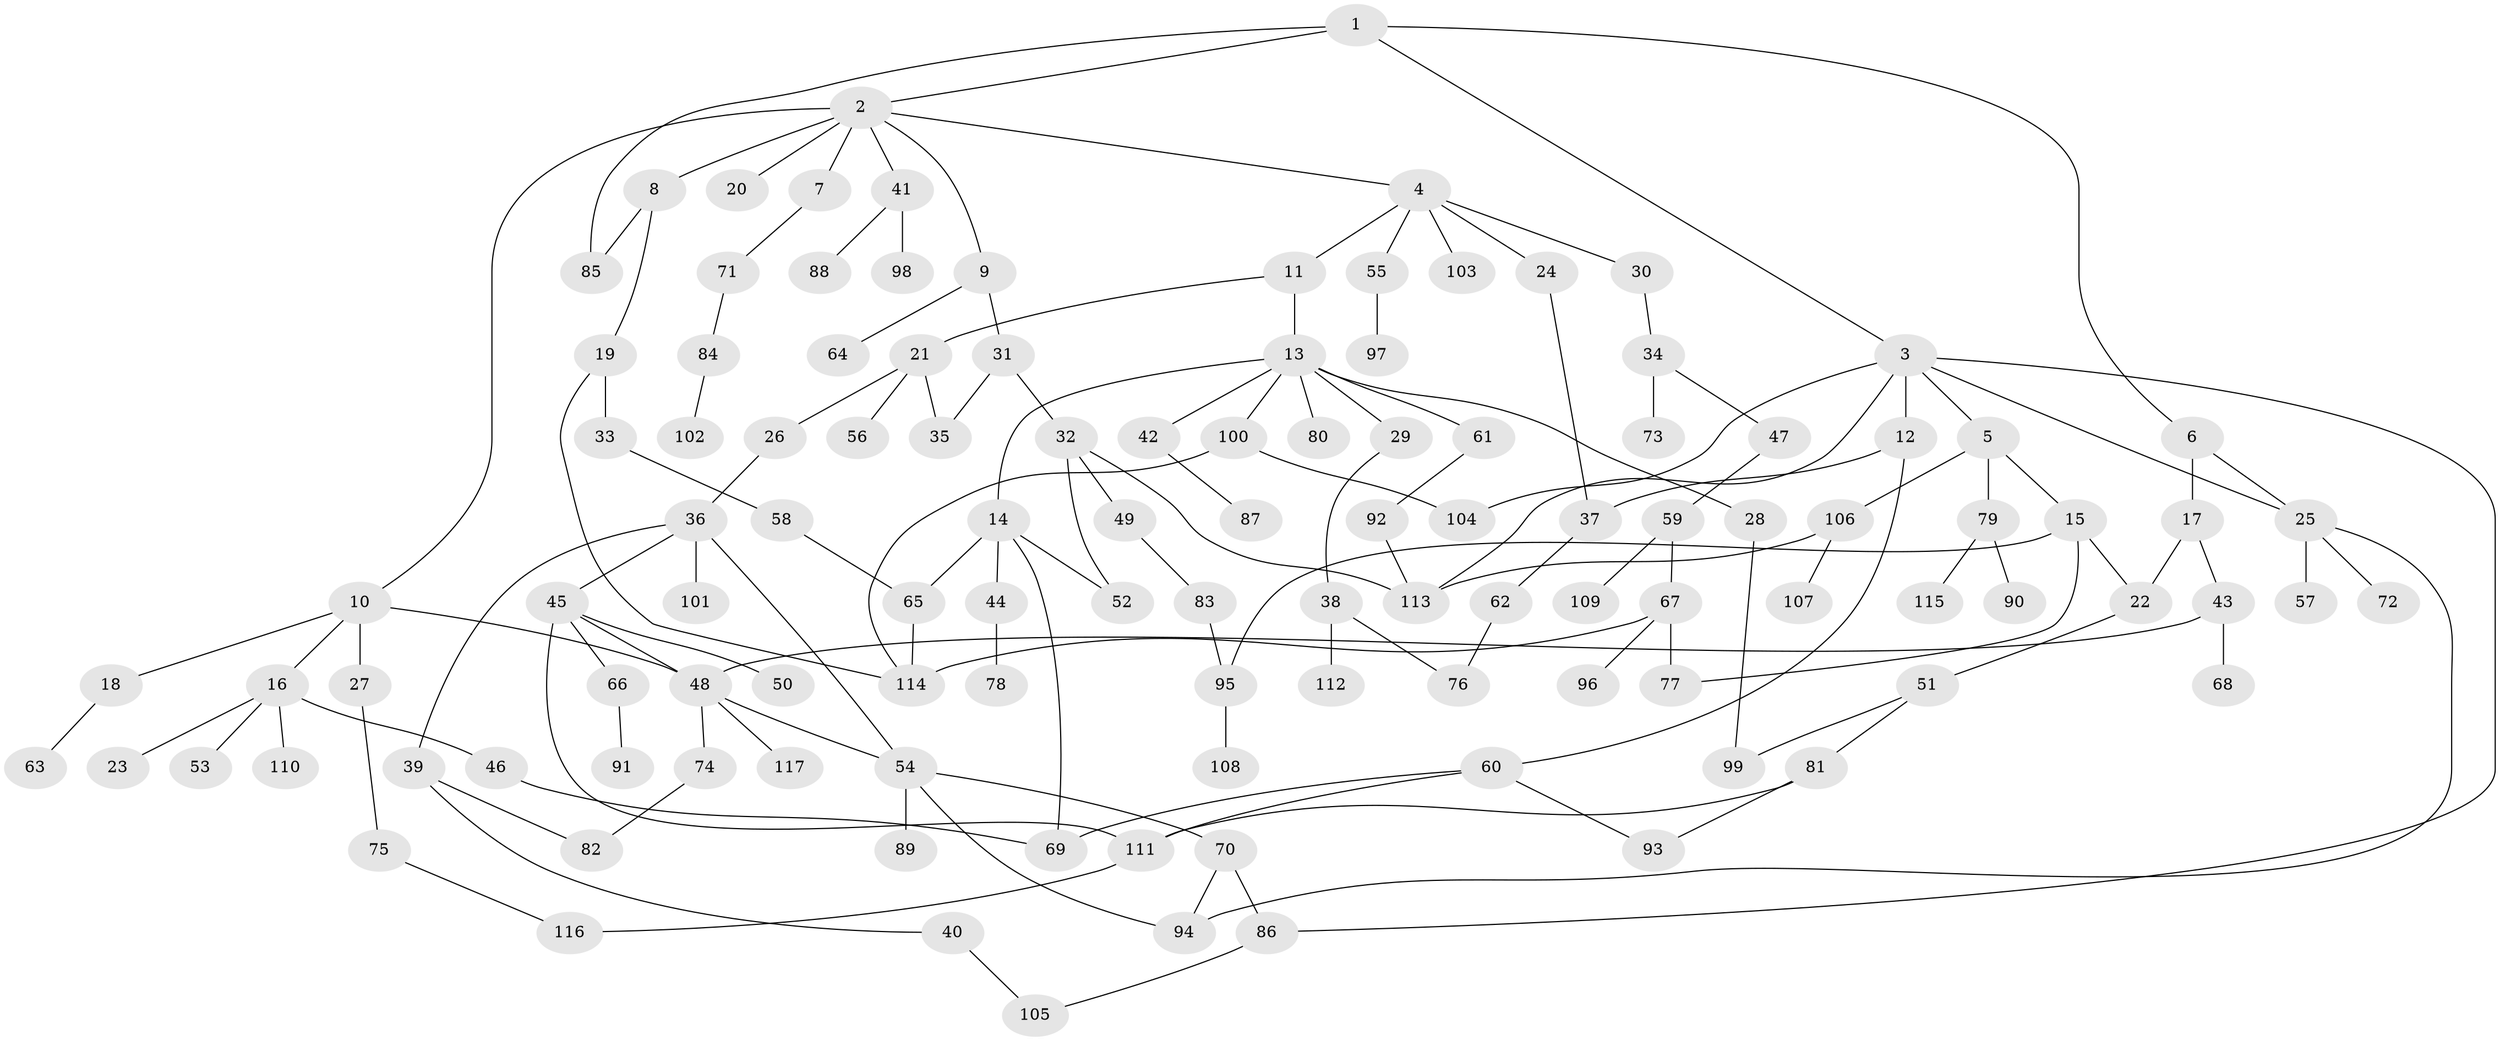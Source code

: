 // Generated by graph-tools (version 1.1) at 2025/34/03/09/25 02:34:16]
// undirected, 117 vertices, 148 edges
graph export_dot {
graph [start="1"]
  node [color=gray90,style=filled];
  1;
  2;
  3;
  4;
  5;
  6;
  7;
  8;
  9;
  10;
  11;
  12;
  13;
  14;
  15;
  16;
  17;
  18;
  19;
  20;
  21;
  22;
  23;
  24;
  25;
  26;
  27;
  28;
  29;
  30;
  31;
  32;
  33;
  34;
  35;
  36;
  37;
  38;
  39;
  40;
  41;
  42;
  43;
  44;
  45;
  46;
  47;
  48;
  49;
  50;
  51;
  52;
  53;
  54;
  55;
  56;
  57;
  58;
  59;
  60;
  61;
  62;
  63;
  64;
  65;
  66;
  67;
  68;
  69;
  70;
  71;
  72;
  73;
  74;
  75;
  76;
  77;
  78;
  79;
  80;
  81;
  82;
  83;
  84;
  85;
  86;
  87;
  88;
  89;
  90;
  91;
  92;
  93;
  94;
  95;
  96;
  97;
  98;
  99;
  100;
  101;
  102;
  103;
  104;
  105;
  106;
  107;
  108;
  109;
  110;
  111;
  112;
  113;
  114;
  115;
  116;
  117;
  1 -- 2;
  1 -- 3;
  1 -- 6;
  1 -- 85;
  2 -- 4;
  2 -- 7;
  2 -- 8;
  2 -- 9;
  2 -- 10;
  2 -- 20;
  2 -- 41;
  3 -- 5;
  3 -- 12;
  3 -- 25;
  3 -- 86;
  3 -- 113;
  3 -- 104;
  4 -- 11;
  4 -- 24;
  4 -- 30;
  4 -- 55;
  4 -- 103;
  5 -- 15;
  5 -- 79;
  5 -- 106;
  6 -- 17;
  6 -- 25;
  7 -- 71;
  8 -- 19;
  8 -- 85;
  9 -- 31;
  9 -- 64;
  10 -- 16;
  10 -- 18;
  10 -- 27;
  10 -- 48;
  11 -- 13;
  11 -- 21;
  12 -- 37;
  12 -- 60;
  13 -- 14;
  13 -- 28;
  13 -- 29;
  13 -- 42;
  13 -- 61;
  13 -- 80;
  13 -- 100;
  14 -- 44;
  14 -- 52;
  14 -- 65;
  14 -- 69;
  15 -- 22;
  15 -- 95;
  15 -- 77;
  16 -- 23;
  16 -- 46;
  16 -- 53;
  16 -- 110;
  17 -- 43;
  17 -- 22;
  18 -- 63;
  19 -- 33;
  19 -- 114;
  21 -- 26;
  21 -- 56;
  21 -- 35;
  22 -- 51;
  24 -- 37;
  25 -- 57;
  25 -- 72;
  25 -- 94;
  26 -- 36;
  27 -- 75;
  28 -- 99;
  29 -- 38;
  30 -- 34;
  31 -- 32;
  31 -- 35;
  32 -- 49;
  32 -- 113;
  32 -- 52;
  33 -- 58;
  34 -- 47;
  34 -- 73;
  36 -- 39;
  36 -- 45;
  36 -- 54;
  36 -- 101;
  37 -- 62;
  38 -- 112;
  38 -- 76;
  39 -- 40;
  39 -- 82;
  40 -- 105;
  41 -- 88;
  41 -- 98;
  42 -- 87;
  43 -- 68;
  43 -- 48;
  44 -- 78;
  45 -- 50;
  45 -- 66;
  45 -- 111;
  45 -- 48;
  46 -- 69;
  47 -- 59;
  48 -- 74;
  48 -- 117;
  48 -- 54;
  49 -- 83;
  51 -- 81;
  51 -- 99;
  54 -- 70;
  54 -- 89;
  54 -- 94;
  55 -- 97;
  58 -- 65;
  59 -- 67;
  59 -- 109;
  60 -- 93;
  60 -- 111;
  60 -- 69;
  61 -- 92;
  62 -- 76;
  65 -- 114;
  66 -- 91;
  67 -- 77;
  67 -- 96;
  67 -- 114;
  70 -- 86;
  70 -- 94;
  71 -- 84;
  74 -- 82;
  75 -- 116;
  79 -- 90;
  79 -- 115;
  81 -- 93;
  81 -- 111;
  83 -- 95;
  84 -- 102;
  86 -- 105;
  92 -- 113;
  95 -- 108;
  100 -- 104;
  100 -- 114;
  106 -- 107;
  106 -- 113;
  111 -- 116;
}
